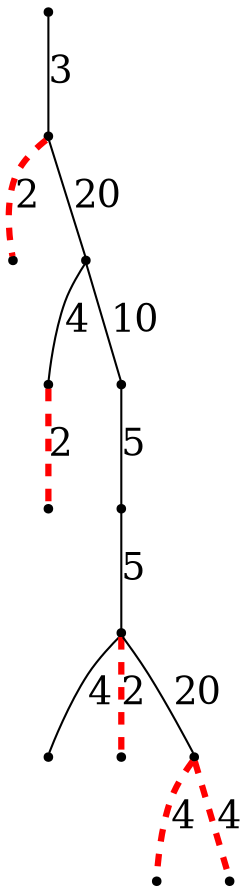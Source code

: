 digraph
{
	compound = true;
	node [shape=point, color=black, label=""];
	edge [dir=both, arrowtail=none, arrowhead=none, fontsize=18];

	n0 -> n1 [label=3];
	n1 -> n2 [label=2, color=red, penwidth=3, style=dashed];
	n1 -> n3 [label=20];
	n3 -> n4 [label=4];
	n3 -> n5 [label=10];
	n4 -> n6 [label=2, color=red, penwidth=3, style=dashed];
	n5 -> n7 [label=5];
	n7 -> n8 [label=5];
	n8 -> n9 [label=4];
	n8 -> n10 [label=2, color=red, penwidth=3, style=dashed];
	n8 -> n11 [label=20];
	n11 -> n12 [label=4, color=red, penwidth=3, style=dashed];
	n11 -> n13 [label=4, color=red, penwidth=3, style=dashed];
}
